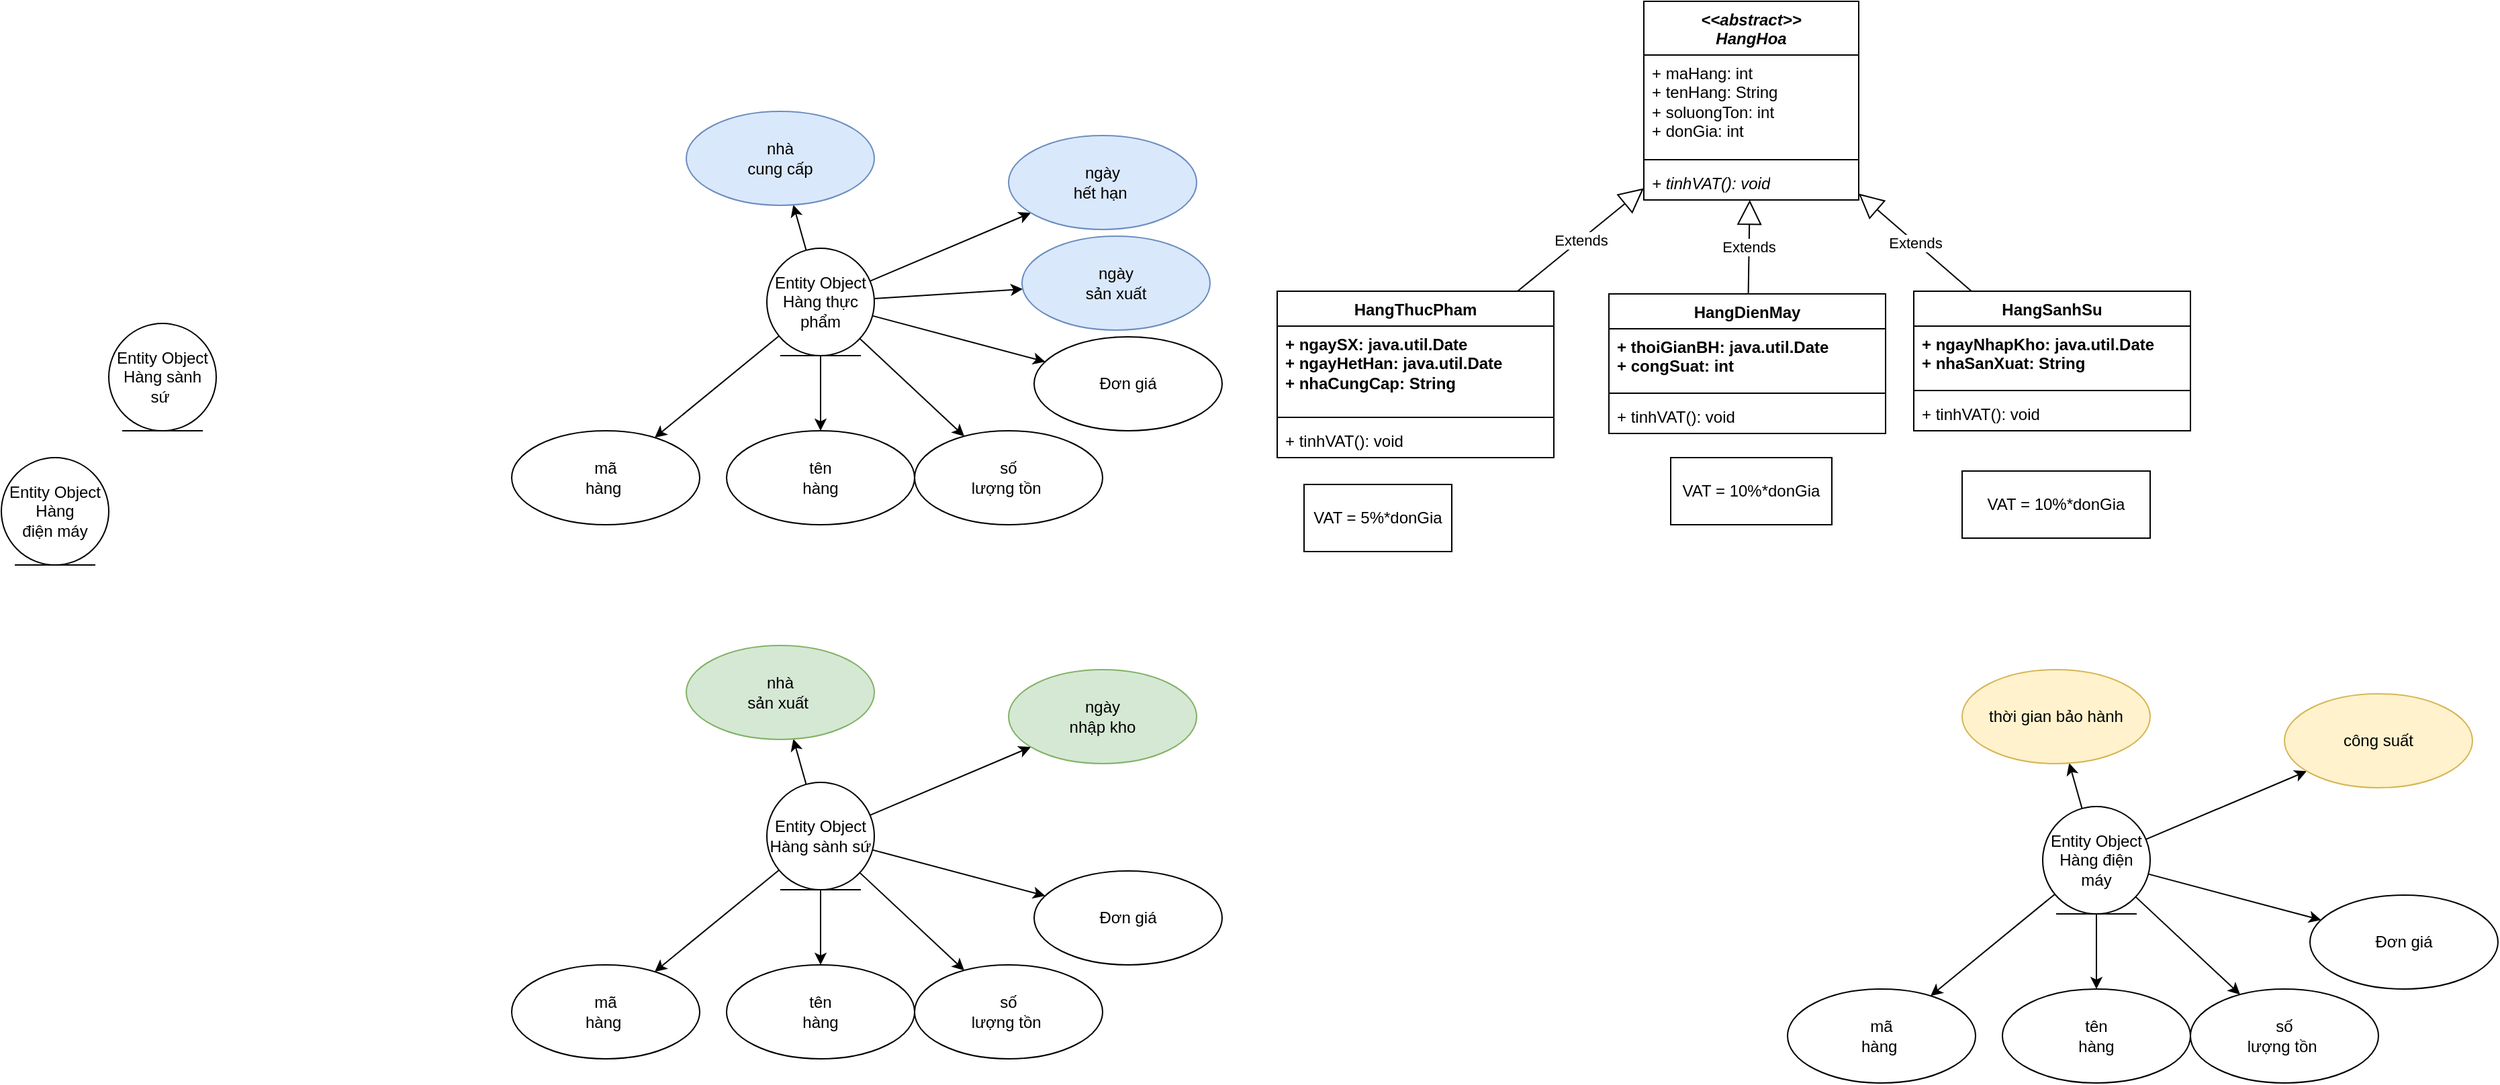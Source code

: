 <mxfile version="21.6.5" type="device">
  <diagram name="Trang-1" id="Tb80Q38PvZupfO_BGCVm">
    <mxGraphModel dx="905" dy="447" grid="1" gridSize="10" guides="1" tooltips="1" connect="1" arrows="1" fold="1" page="1" pageScale="1" pageWidth="1169" pageHeight="827" math="0" shadow="0">
      <root>
        <mxCell id="0" />
        <mxCell id="1" parent="0" />
        <mxCell id="NhvpQHrJjKfjEpbAgzBq-5" value="&lt;i&gt;&amp;lt;&amp;lt;abstract&amp;gt;&amp;gt;&lt;br&gt;HangHoa&lt;/i&gt;" style="swimlane;fontStyle=1;align=center;verticalAlign=top;childLayout=stackLayout;horizontal=1;startSize=40;horizontalStack=0;resizeParent=1;resizeParentMax=0;resizeLast=0;collapsible=1;marginBottom=0;whiteSpace=wrap;html=1;" vertex="1" parent="1">
          <mxGeometry x="1483" y="150" width="160" height="148" as="geometry" />
        </mxCell>
        <mxCell id="NhvpQHrJjKfjEpbAgzBq-6" value="+ maHang: int&lt;br&gt;+ tenHang: String&lt;br&gt;+ soluongTon: int&lt;br&gt;+ donGia: int" style="text;strokeColor=none;fillColor=none;align=left;verticalAlign=top;spacingLeft=4;spacingRight=4;overflow=hidden;rotatable=0;points=[[0,0.5],[1,0.5]];portConstraint=eastwest;whiteSpace=wrap;html=1;" vertex="1" parent="NhvpQHrJjKfjEpbAgzBq-5">
          <mxGeometry y="40" width="160" height="74" as="geometry" />
        </mxCell>
        <mxCell id="NhvpQHrJjKfjEpbAgzBq-7" value="" style="line;strokeWidth=1;fillColor=none;align=left;verticalAlign=middle;spacingTop=-1;spacingLeft=3;spacingRight=3;rotatable=0;labelPosition=right;points=[];portConstraint=eastwest;strokeColor=inherit;" vertex="1" parent="NhvpQHrJjKfjEpbAgzBq-5">
          <mxGeometry y="114" width="160" height="8" as="geometry" />
        </mxCell>
        <mxCell id="NhvpQHrJjKfjEpbAgzBq-8" value="&lt;i&gt;+ tinhVAT(): void&lt;/i&gt;" style="text;strokeColor=none;fillColor=none;align=left;verticalAlign=top;spacingLeft=4;spacingRight=4;overflow=hidden;rotatable=0;points=[[0,0.5],[1,0.5]];portConstraint=eastwest;whiteSpace=wrap;html=1;" vertex="1" parent="NhvpQHrJjKfjEpbAgzBq-5">
          <mxGeometry y="122" width="160" height="26" as="geometry" />
        </mxCell>
        <mxCell id="NhvpQHrJjKfjEpbAgzBq-14" style="rounded=0;orthogonalLoop=1;jettySize=auto;html=1;" edge="1" parent="1" source="NhvpQHrJjKfjEpbAgzBq-9" target="NhvpQHrJjKfjEpbAgzBq-13">
          <mxGeometry relative="1" as="geometry" />
        </mxCell>
        <mxCell id="NhvpQHrJjKfjEpbAgzBq-18" style="rounded=0;orthogonalLoop=1;jettySize=auto;html=1;" edge="1" parent="1" source="NhvpQHrJjKfjEpbAgzBq-9" target="NhvpQHrJjKfjEpbAgzBq-17">
          <mxGeometry relative="1" as="geometry" />
        </mxCell>
        <mxCell id="NhvpQHrJjKfjEpbAgzBq-20" style="rounded=0;orthogonalLoop=1;jettySize=auto;html=1;" edge="1" parent="1" source="NhvpQHrJjKfjEpbAgzBq-9" target="NhvpQHrJjKfjEpbAgzBq-19">
          <mxGeometry relative="1" as="geometry" />
        </mxCell>
        <mxCell id="NhvpQHrJjKfjEpbAgzBq-24" style="rounded=0;orthogonalLoop=1;jettySize=auto;html=1;" edge="1" parent="1" source="NhvpQHrJjKfjEpbAgzBq-9" target="NhvpQHrJjKfjEpbAgzBq-23">
          <mxGeometry relative="1" as="geometry" />
        </mxCell>
        <mxCell id="NhvpQHrJjKfjEpbAgzBq-25" style="rounded=0;orthogonalLoop=1;jettySize=auto;html=1;" edge="1" parent="1" source="NhvpQHrJjKfjEpbAgzBq-9" target="NhvpQHrJjKfjEpbAgzBq-22">
          <mxGeometry relative="1" as="geometry" />
        </mxCell>
        <mxCell id="NhvpQHrJjKfjEpbAgzBq-26" style="rounded=0;orthogonalLoop=1;jettySize=auto;html=1;" edge="1" parent="1" source="NhvpQHrJjKfjEpbAgzBq-9" target="NhvpQHrJjKfjEpbAgzBq-21">
          <mxGeometry relative="1" as="geometry" />
        </mxCell>
        <mxCell id="NhvpQHrJjKfjEpbAgzBq-9" value="Entity Object&lt;br&gt;Hàng thực phẩm" style="ellipse;shape=umlEntity;whiteSpace=wrap;html=1;" vertex="1" parent="1">
          <mxGeometry x="830" y="334" width="80" height="80" as="geometry" />
        </mxCell>
        <mxCell id="NhvpQHrJjKfjEpbAgzBq-10" value="Entity Object&lt;br&gt;Hàng&amp;nbsp;sành&lt;br/&gt;sứ&lt;b&gt;&amp;nbsp;&lt;/b&gt;" style="ellipse;shape=umlEntity;whiteSpace=wrap;html=1;" vertex="1" parent="1">
          <mxGeometry x="340" y="390" width="80" height="80" as="geometry" />
        </mxCell>
        <mxCell id="NhvpQHrJjKfjEpbAgzBq-11" value="Entity Object&lt;br&gt;Hàng&lt;br/&gt;điện máy" style="ellipse;shape=umlEntity;whiteSpace=wrap;html=1;" vertex="1" parent="1">
          <mxGeometry x="260" y="490" width="80" height="80" as="geometry" />
        </mxCell>
        <mxCell id="NhvpQHrJjKfjEpbAgzBq-13" value="mã&lt;br/&gt;hàng&amp;nbsp;" style="ellipse;whiteSpace=wrap;html=1;" vertex="1" parent="1">
          <mxGeometry x="640" y="470" width="140" height="70" as="geometry" />
        </mxCell>
        <mxCell id="NhvpQHrJjKfjEpbAgzBq-15" value="tên&lt;br/&gt;hàng" style="ellipse;whiteSpace=wrap;html=1;" vertex="1" parent="1">
          <mxGeometry x="800" y="470" width="140" height="70" as="geometry" />
        </mxCell>
        <mxCell id="NhvpQHrJjKfjEpbAgzBq-16" style="rounded=0;orthogonalLoop=1;jettySize=auto;html=1;" edge="1" target="NhvpQHrJjKfjEpbAgzBq-15" parent="1" source="NhvpQHrJjKfjEpbAgzBq-9">
          <mxGeometry relative="1" as="geometry">
            <mxPoint x="952.737" y="379.376" as="sourcePoint" />
          </mxGeometry>
        </mxCell>
        <mxCell id="NhvpQHrJjKfjEpbAgzBq-17" value="số&lt;br/&gt;lượng tồn&amp;nbsp;" style="ellipse;whiteSpace=wrap;html=1;" vertex="1" parent="1">
          <mxGeometry x="940" y="470" width="140" height="70" as="geometry" />
        </mxCell>
        <mxCell id="NhvpQHrJjKfjEpbAgzBq-19" value="Đơn giá" style="ellipse;whiteSpace=wrap;html=1;" vertex="1" parent="1">
          <mxGeometry x="1029" y="400" width="140" height="70" as="geometry" />
        </mxCell>
        <mxCell id="NhvpQHrJjKfjEpbAgzBq-21" value="ngày&lt;br/&gt;sản xuất" style="ellipse;whiteSpace=wrap;html=1;fillColor=#dae8fc;strokeColor=#6c8ebf;" vertex="1" parent="1">
          <mxGeometry x="1020" y="325" width="140" height="70" as="geometry" />
        </mxCell>
        <mxCell id="NhvpQHrJjKfjEpbAgzBq-22" value="ngày&lt;br/&gt;hết hạn&amp;nbsp;" style="ellipse;whiteSpace=wrap;html=1;fillColor=#dae8fc;strokeColor=#6c8ebf;" vertex="1" parent="1">
          <mxGeometry x="1010" y="250" width="140" height="70" as="geometry" />
        </mxCell>
        <mxCell id="NhvpQHrJjKfjEpbAgzBq-23" value="nhà&lt;br/&gt;cung cấp" style="ellipse;whiteSpace=wrap;html=1;fillColor=#dae8fc;strokeColor=#6c8ebf;" vertex="1" parent="1">
          <mxGeometry x="770" y="232" width="140" height="70" as="geometry" />
        </mxCell>
        <mxCell id="NhvpQHrJjKfjEpbAgzBq-27" style="rounded=0;orthogonalLoop=1;jettySize=auto;html=1;" edge="1" parent="1" source="NhvpQHrJjKfjEpbAgzBq-33" target="NhvpQHrJjKfjEpbAgzBq-34">
          <mxGeometry relative="1" as="geometry" />
        </mxCell>
        <mxCell id="NhvpQHrJjKfjEpbAgzBq-28" style="rounded=0;orthogonalLoop=1;jettySize=auto;html=1;" edge="1" parent="1" source="NhvpQHrJjKfjEpbAgzBq-33" target="NhvpQHrJjKfjEpbAgzBq-37">
          <mxGeometry relative="1" as="geometry" />
        </mxCell>
        <mxCell id="NhvpQHrJjKfjEpbAgzBq-29" style="rounded=0;orthogonalLoop=1;jettySize=auto;html=1;" edge="1" parent="1" source="NhvpQHrJjKfjEpbAgzBq-33" target="NhvpQHrJjKfjEpbAgzBq-38">
          <mxGeometry relative="1" as="geometry" />
        </mxCell>
        <mxCell id="NhvpQHrJjKfjEpbAgzBq-30" style="rounded=0;orthogonalLoop=1;jettySize=auto;html=1;" edge="1" parent="1" source="NhvpQHrJjKfjEpbAgzBq-33" target="NhvpQHrJjKfjEpbAgzBq-41">
          <mxGeometry relative="1" as="geometry" />
        </mxCell>
        <mxCell id="NhvpQHrJjKfjEpbAgzBq-31" style="rounded=0;orthogonalLoop=1;jettySize=auto;html=1;" edge="1" parent="1" source="NhvpQHrJjKfjEpbAgzBq-33" target="NhvpQHrJjKfjEpbAgzBq-40">
          <mxGeometry relative="1" as="geometry" />
        </mxCell>
        <mxCell id="NhvpQHrJjKfjEpbAgzBq-33" value="Entity Object&lt;br&gt;Hàng sành sứ" style="ellipse;shape=umlEntity;whiteSpace=wrap;html=1;" vertex="1" parent="1">
          <mxGeometry x="830" y="732" width="80" height="80" as="geometry" />
        </mxCell>
        <mxCell id="NhvpQHrJjKfjEpbAgzBq-34" value="mã&lt;br/&gt;hàng&amp;nbsp;" style="ellipse;whiteSpace=wrap;html=1;" vertex="1" parent="1">
          <mxGeometry x="640" y="868" width="140" height="70" as="geometry" />
        </mxCell>
        <mxCell id="NhvpQHrJjKfjEpbAgzBq-35" value="tên&lt;br/&gt;hàng" style="ellipse;whiteSpace=wrap;html=1;" vertex="1" parent="1">
          <mxGeometry x="800" y="868" width="140" height="70" as="geometry" />
        </mxCell>
        <mxCell id="NhvpQHrJjKfjEpbAgzBq-36" style="rounded=0;orthogonalLoop=1;jettySize=auto;html=1;" edge="1" parent="1" source="NhvpQHrJjKfjEpbAgzBq-33" target="NhvpQHrJjKfjEpbAgzBq-35">
          <mxGeometry relative="1" as="geometry">
            <mxPoint x="952.737" y="777.376" as="sourcePoint" />
          </mxGeometry>
        </mxCell>
        <mxCell id="NhvpQHrJjKfjEpbAgzBq-37" value="số&lt;br/&gt;lượng tồn&amp;nbsp;" style="ellipse;whiteSpace=wrap;html=1;" vertex="1" parent="1">
          <mxGeometry x="940" y="868" width="140" height="70" as="geometry" />
        </mxCell>
        <mxCell id="NhvpQHrJjKfjEpbAgzBq-38" value="Đơn giá" style="ellipse;whiteSpace=wrap;html=1;" vertex="1" parent="1">
          <mxGeometry x="1029" y="798" width="140" height="70" as="geometry" />
        </mxCell>
        <mxCell id="NhvpQHrJjKfjEpbAgzBq-40" value="ngày&lt;br/&gt;nhập kho" style="ellipse;whiteSpace=wrap;html=1;fillColor=#d5e8d4;strokeColor=#82b366;" vertex="1" parent="1">
          <mxGeometry x="1010" y="648" width="140" height="70" as="geometry" />
        </mxCell>
        <mxCell id="NhvpQHrJjKfjEpbAgzBq-41" value="nhà&lt;br/&gt;sản xuất&amp;nbsp;" style="ellipse;whiteSpace=wrap;html=1;fillColor=#d5e8d4;strokeColor=#82b366;" vertex="1" parent="1">
          <mxGeometry x="770" y="630" width="140" height="70" as="geometry" />
        </mxCell>
        <mxCell id="NhvpQHrJjKfjEpbAgzBq-42" style="rounded=0;orthogonalLoop=1;jettySize=auto;html=1;" edge="1" parent="1" source="NhvpQHrJjKfjEpbAgzBq-47" target="NhvpQHrJjKfjEpbAgzBq-48">
          <mxGeometry relative="1" as="geometry" />
        </mxCell>
        <mxCell id="NhvpQHrJjKfjEpbAgzBq-43" style="rounded=0;orthogonalLoop=1;jettySize=auto;html=1;" edge="1" parent="1" source="NhvpQHrJjKfjEpbAgzBq-47" target="NhvpQHrJjKfjEpbAgzBq-51">
          <mxGeometry relative="1" as="geometry" />
        </mxCell>
        <mxCell id="NhvpQHrJjKfjEpbAgzBq-44" style="rounded=0;orthogonalLoop=1;jettySize=auto;html=1;" edge="1" parent="1" source="NhvpQHrJjKfjEpbAgzBq-47" target="NhvpQHrJjKfjEpbAgzBq-52">
          <mxGeometry relative="1" as="geometry" />
        </mxCell>
        <mxCell id="NhvpQHrJjKfjEpbAgzBq-45" style="rounded=0;orthogonalLoop=1;jettySize=auto;html=1;" edge="1" parent="1" source="NhvpQHrJjKfjEpbAgzBq-47" target="NhvpQHrJjKfjEpbAgzBq-54">
          <mxGeometry relative="1" as="geometry" />
        </mxCell>
        <mxCell id="NhvpQHrJjKfjEpbAgzBq-46" style="rounded=0;orthogonalLoop=1;jettySize=auto;html=1;" edge="1" parent="1" source="NhvpQHrJjKfjEpbAgzBq-47" target="NhvpQHrJjKfjEpbAgzBq-53">
          <mxGeometry relative="1" as="geometry" />
        </mxCell>
        <mxCell id="NhvpQHrJjKfjEpbAgzBq-47" value="Entity Object&lt;br&gt;Hàng điện máy" style="ellipse;shape=umlEntity;whiteSpace=wrap;html=1;" vertex="1" parent="1">
          <mxGeometry x="1780" y="750" width="80" height="80" as="geometry" />
        </mxCell>
        <mxCell id="NhvpQHrJjKfjEpbAgzBq-48" value="mã&lt;br/&gt;hàng&amp;nbsp;" style="ellipse;whiteSpace=wrap;html=1;" vertex="1" parent="1">
          <mxGeometry x="1590" y="886" width="140" height="70" as="geometry" />
        </mxCell>
        <mxCell id="NhvpQHrJjKfjEpbAgzBq-49" value="tên&lt;br/&gt;hàng" style="ellipse;whiteSpace=wrap;html=1;" vertex="1" parent="1">
          <mxGeometry x="1750" y="886" width="140" height="70" as="geometry" />
        </mxCell>
        <mxCell id="NhvpQHrJjKfjEpbAgzBq-50" style="rounded=0;orthogonalLoop=1;jettySize=auto;html=1;" edge="1" parent="1" source="NhvpQHrJjKfjEpbAgzBq-47" target="NhvpQHrJjKfjEpbAgzBq-49">
          <mxGeometry relative="1" as="geometry">
            <mxPoint x="1902.737" y="795.376" as="sourcePoint" />
          </mxGeometry>
        </mxCell>
        <mxCell id="NhvpQHrJjKfjEpbAgzBq-51" value="số&lt;br/&gt;lượng tồn&amp;nbsp;" style="ellipse;whiteSpace=wrap;html=1;" vertex="1" parent="1">
          <mxGeometry x="1890" y="886" width="140" height="70" as="geometry" />
        </mxCell>
        <mxCell id="NhvpQHrJjKfjEpbAgzBq-52" value="Đơn giá" style="ellipse;whiteSpace=wrap;html=1;" vertex="1" parent="1">
          <mxGeometry x="1979" y="816" width="140" height="70" as="geometry" />
        </mxCell>
        <mxCell id="NhvpQHrJjKfjEpbAgzBq-53" value="công suất" style="ellipse;whiteSpace=wrap;html=1;fillColor=#fff2cc;strokeColor=#d6b656;" vertex="1" parent="1">
          <mxGeometry x="1960" y="666" width="140" height="70" as="geometry" />
        </mxCell>
        <mxCell id="NhvpQHrJjKfjEpbAgzBq-54" value="thời gian bảo hành" style="ellipse;whiteSpace=wrap;html=1;fillColor=#fff2cc;strokeColor=#d6b656;" vertex="1" parent="1">
          <mxGeometry x="1720" y="648" width="140" height="70" as="geometry" />
        </mxCell>
        <mxCell id="NhvpQHrJjKfjEpbAgzBq-55" value="HangThucPham" style="swimlane;fontStyle=1;align=center;verticalAlign=top;childLayout=stackLayout;horizontal=1;startSize=26;horizontalStack=0;resizeParent=1;resizeParentMax=0;resizeLast=0;collapsible=1;marginBottom=0;whiteSpace=wrap;html=1;" vertex="1" parent="1">
          <mxGeometry x="1210" y="366" width="206" height="124" as="geometry" />
        </mxCell>
        <mxCell id="NhvpQHrJjKfjEpbAgzBq-56" value="&lt;b&gt;+ ngaySX: java.util.Date&lt;br&gt;+ ngayHetHan: java.util.Date&lt;br&gt;+ nhaCungCap: String&lt;/b&gt;" style="text;strokeColor=none;fillColor=none;align=left;verticalAlign=top;spacingLeft=4;spacingRight=4;overflow=hidden;rotatable=0;points=[[0,0.5],[1,0.5]];portConstraint=eastwest;whiteSpace=wrap;html=1;" vertex="1" parent="NhvpQHrJjKfjEpbAgzBq-55">
          <mxGeometry y="26" width="206" height="64" as="geometry" />
        </mxCell>
        <mxCell id="NhvpQHrJjKfjEpbAgzBq-57" value="" style="line;strokeWidth=1;fillColor=none;align=left;verticalAlign=middle;spacingTop=-1;spacingLeft=3;spacingRight=3;rotatable=0;labelPosition=right;points=[];portConstraint=eastwest;strokeColor=inherit;" vertex="1" parent="NhvpQHrJjKfjEpbAgzBq-55">
          <mxGeometry y="90" width="206" height="8" as="geometry" />
        </mxCell>
        <mxCell id="NhvpQHrJjKfjEpbAgzBq-58" value="+ tinhVAT(): void&lt;br&gt;" style="text;strokeColor=none;fillColor=none;align=left;verticalAlign=top;spacingLeft=4;spacingRight=4;overflow=hidden;rotatable=0;points=[[0,0.5],[1,0.5]];portConstraint=eastwest;whiteSpace=wrap;html=1;" vertex="1" parent="NhvpQHrJjKfjEpbAgzBq-55">
          <mxGeometry y="98" width="206" height="26" as="geometry" />
        </mxCell>
        <mxCell id="NhvpQHrJjKfjEpbAgzBq-60" value="HangSanhSu" style="swimlane;fontStyle=1;align=center;verticalAlign=top;childLayout=stackLayout;horizontal=1;startSize=26;horizontalStack=0;resizeParent=1;resizeParentMax=0;resizeLast=0;collapsible=1;marginBottom=0;whiteSpace=wrap;html=1;" vertex="1" parent="1">
          <mxGeometry x="1684" y="366" width="206" height="104" as="geometry" />
        </mxCell>
        <mxCell id="NhvpQHrJjKfjEpbAgzBq-61" value="&lt;b&gt;+ ngayNhapKho: java.util.Date&lt;br&gt;+ nhaSanXuat: String&lt;/b&gt;" style="text;strokeColor=none;fillColor=none;align=left;verticalAlign=top;spacingLeft=4;spacingRight=4;overflow=hidden;rotatable=0;points=[[0,0.5],[1,0.5]];portConstraint=eastwest;whiteSpace=wrap;html=1;" vertex="1" parent="NhvpQHrJjKfjEpbAgzBq-60">
          <mxGeometry y="26" width="206" height="44" as="geometry" />
        </mxCell>
        <mxCell id="NhvpQHrJjKfjEpbAgzBq-62" value="" style="line;strokeWidth=1;fillColor=none;align=left;verticalAlign=middle;spacingTop=-1;spacingLeft=3;spacingRight=3;rotatable=0;labelPosition=right;points=[];portConstraint=eastwest;strokeColor=inherit;" vertex="1" parent="NhvpQHrJjKfjEpbAgzBq-60">
          <mxGeometry y="70" width="206" height="8" as="geometry" />
        </mxCell>
        <mxCell id="NhvpQHrJjKfjEpbAgzBq-63" value="+ tinhVAT(): void&lt;br&gt;" style="text;strokeColor=none;fillColor=none;align=left;verticalAlign=top;spacingLeft=4;spacingRight=4;overflow=hidden;rotatable=0;points=[[0,0.5],[1,0.5]];portConstraint=eastwest;whiteSpace=wrap;html=1;" vertex="1" parent="NhvpQHrJjKfjEpbAgzBq-60">
          <mxGeometry y="78" width="206" height="26" as="geometry" />
        </mxCell>
        <mxCell id="NhvpQHrJjKfjEpbAgzBq-64" value="HangDienMay" style="swimlane;fontStyle=1;align=center;verticalAlign=top;childLayout=stackLayout;horizontal=1;startSize=26;horizontalStack=0;resizeParent=1;resizeParentMax=0;resizeLast=0;collapsible=1;marginBottom=0;whiteSpace=wrap;html=1;" vertex="1" parent="1">
          <mxGeometry x="1457" y="368" width="206" height="104" as="geometry" />
        </mxCell>
        <mxCell id="NhvpQHrJjKfjEpbAgzBq-65" value="&lt;b&gt;+ thoiGianBH: java.util.Date&lt;br&gt;+ congSuat: int&lt;/b&gt;" style="text;strokeColor=none;fillColor=none;align=left;verticalAlign=top;spacingLeft=4;spacingRight=4;overflow=hidden;rotatable=0;points=[[0,0.5],[1,0.5]];portConstraint=eastwest;whiteSpace=wrap;html=1;" vertex="1" parent="NhvpQHrJjKfjEpbAgzBq-64">
          <mxGeometry y="26" width="206" height="44" as="geometry" />
        </mxCell>
        <mxCell id="NhvpQHrJjKfjEpbAgzBq-66" value="" style="line;strokeWidth=1;fillColor=none;align=left;verticalAlign=middle;spacingTop=-1;spacingLeft=3;spacingRight=3;rotatable=0;labelPosition=right;points=[];portConstraint=eastwest;strokeColor=inherit;" vertex="1" parent="NhvpQHrJjKfjEpbAgzBq-64">
          <mxGeometry y="70" width="206" height="8" as="geometry" />
        </mxCell>
        <mxCell id="NhvpQHrJjKfjEpbAgzBq-67" value="+ tinhVAT(): void&lt;br&gt;" style="text;strokeColor=none;fillColor=none;align=left;verticalAlign=top;spacingLeft=4;spacingRight=4;overflow=hidden;rotatable=0;points=[[0,0.5],[1,0.5]];portConstraint=eastwest;whiteSpace=wrap;html=1;" vertex="1" parent="NhvpQHrJjKfjEpbAgzBq-64">
          <mxGeometry y="78" width="206" height="26" as="geometry" />
        </mxCell>
        <mxCell id="NhvpQHrJjKfjEpbAgzBq-68" value="Extends" style="endArrow=block;endSize=16;endFill=0;html=1;rounded=0;" edge="1" parent="1" source="NhvpQHrJjKfjEpbAgzBq-55" target="NhvpQHrJjKfjEpbAgzBq-5">
          <mxGeometry width="160" relative="1" as="geometry">
            <mxPoint x="1070" y="500" as="sourcePoint" />
            <mxPoint x="1230" y="500" as="targetPoint" />
          </mxGeometry>
        </mxCell>
        <mxCell id="NhvpQHrJjKfjEpbAgzBq-69" value="Extends" style="endArrow=block;endSize=16;endFill=0;html=1;rounded=0;" edge="1" parent="1" source="NhvpQHrJjKfjEpbAgzBq-64" target="NhvpQHrJjKfjEpbAgzBq-5">
          <mxGeometry width="160" relative="1" as="geometry">
            <mxPoint x="1423" y="395" as="sourcePoint" />
            <mxPoint x="1553" y="310" as="targetPoint" />
          </mxGeometry>
        </mxCell>
        <mxCell id="NhvpQHrJjKfjEpbAgzBq-70" value="Extends" style="endArrow=block;endSize=16;endFill=0;html=1;rounded=0;" edge="1" parent="1" source="NhvpQHrJjKfjEpbAgzBq-60" target="NhvpQHrJjKfjEpbAgzBq-5">
          <mxGeometry width="160" relative="1" as="geometry">
            <mxPoint x="1571" y="378" as="sourcePoint" />
            <mxPoint x="1572" y="310" as="targetPoint" />
          </mxGeometry>
        </mxCell>
        <mxCell id="NhvpQHrJjKfjEpbAgzBq-71" value="VAT = 10%*donGia" style="html=1;whiteSpace=wrap;" vertex="1" parent="1">
          <mxGeometry x="1503" y="490" width="120" height="50" as="geometry" />
        </mxCell>
        <mxCell id="NhvpQHrJjKfjEpbAgzBq-72" value="VAT = 10%*donGia" style="html=1;whiteSpace=wrap;" vertex="1" parent="1">
          <mxGeometry x="1720" y="500" width="140" height="50" as="geometry" />
        </mxCell>
        <mxCell id="NhvpQHrJjKfjEpbAgzBq-73" value="VAT = 5%*donGia" style="html=1;whiteSpace=wrap;" vertex="1" parent="1">
          <mxGeometry x="1230" y="510" width="110" height="50" as="geometry" />
        </mxCell>
      </root>
    </mxGraphModel>
  </diagram>
</mxfile>
